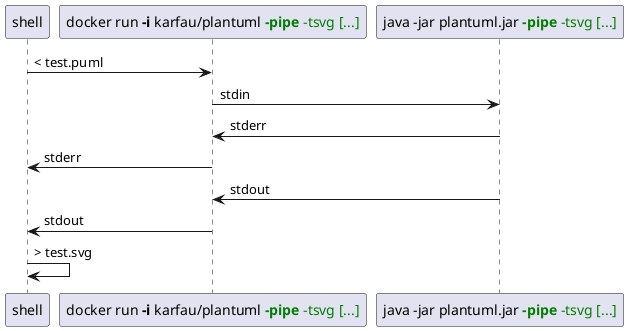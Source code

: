 @startuml
participant shell
participant "docker run <b>-i</b> karfau/plantuml <color:green><b>-pipe</b> -tsvg [...]" as docker
participant "java -jar plantuml.jar <color:green><b>-pipe</b> -tsvg [...]" as java

shell->docker: < test.puml
docker->java: stdin
docker<-java: stderr
shell<-docker: stderr
docker<-java: stdout
shell<-docker: stdout
shell->shell: > test.svg
@enduml
